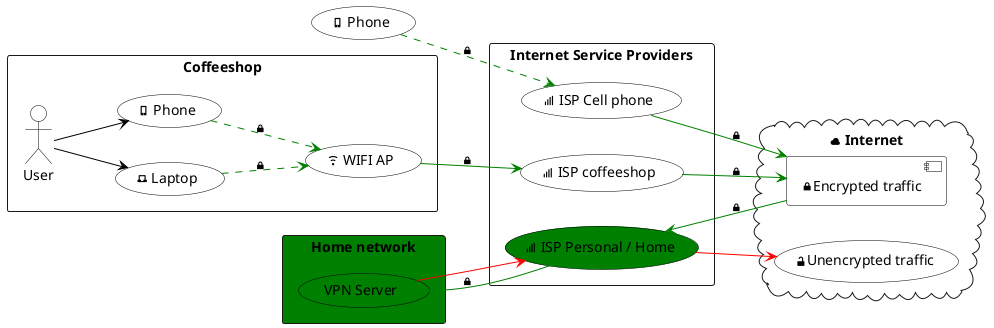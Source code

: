 @startuml

skinparam arrowColor black

skinparam componentBackgroundColor transparent
skinparam componentBorderColor black

skinparam cloudBackgroundColor transparent
skinparam ccloudBorderColor black

skinparam usecaseBackgroundColor transparent
skinparam usecaseBorderColor black

skinparam actorBackgroundColor transparent
skinparam actorBorderColor black

left to right direction
skinparam shadowing false

rectangle Coffeeshop {
    actor User as usr
    (<&laptop> Laptop) as laptop
    (<&phone> Phone) as phone
    (<&wifi> WIFI AP) as wifi
}

rectangle "Home network" #green {
    (VPN Server) as vpn_server #green
}

rectangle "Internet Service Providers" {
    (<&signal> ISP coffeeshop) as isp
    (<&signal> ISP Cell phone) as isp_cell_phone
    (<&signal> ISP Personal / Home) as isp_home #green
}

cloud "<&cloud> Internet" {
    [<&lock-locked>Encrypted traffic] as protected_traffic
    (<&lock-unlocked>Unencrypted traffic) as unprotected_traffic
}

(<&phone> Phone) as phone2

' Fixes order of protected and unprotected traffic items that is reversed sometimes.
protected_traffic -[hidden]> unprotected_traffic

usr --> laptop
usr --> phone
laptop ..> wifi #green : "<&lock-locked>"
phone ..> wifi #green : "<&lock-locked>"
wifi --> isp #green : "<&lock-locked>"
phone2 ..> isp_cell_phone #green : "<&lock-locked>"
isp_cell_phone --> protected_traffic #green : "<&lock-locked>"
isp --> protected_traffic #green : "<&lock-locked>"
protected_traffic --> isp_home #green : "<&lock-locked>"
isp_home --> vpn_server #green : "<&lock-locked>"
vpn_server --> isp_home #red
isp_home --> unprotected_traffic #red

@enduml